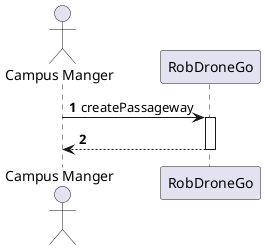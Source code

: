 @startuml processLevel1
'https://plantuml.com/sequence-diagram

autonumber
actor "Campus Manger" as CM
participant RobDroneGo

CM -> RobDroneGo : createPassageway
activate RobDroneGo


RobDroneGo --> CM
deactivate RobDroneGo


@enduml